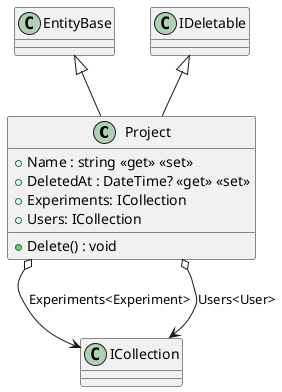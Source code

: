 @startuml
class Project {
    + Name : string <<get>> <<set>>
    + DeletedAt : DateTime? <<get>> <<set>>
    + Delete() : void
    + Experiments: ICollection
    + Users: ICollection
}
EntityBase <|-- Project
IDeletable <|-- Project
Project o--> "ICollection" : "Experiments<Experiment>"
Project o--> "ICollection" : "Users<User>"
@enduml
